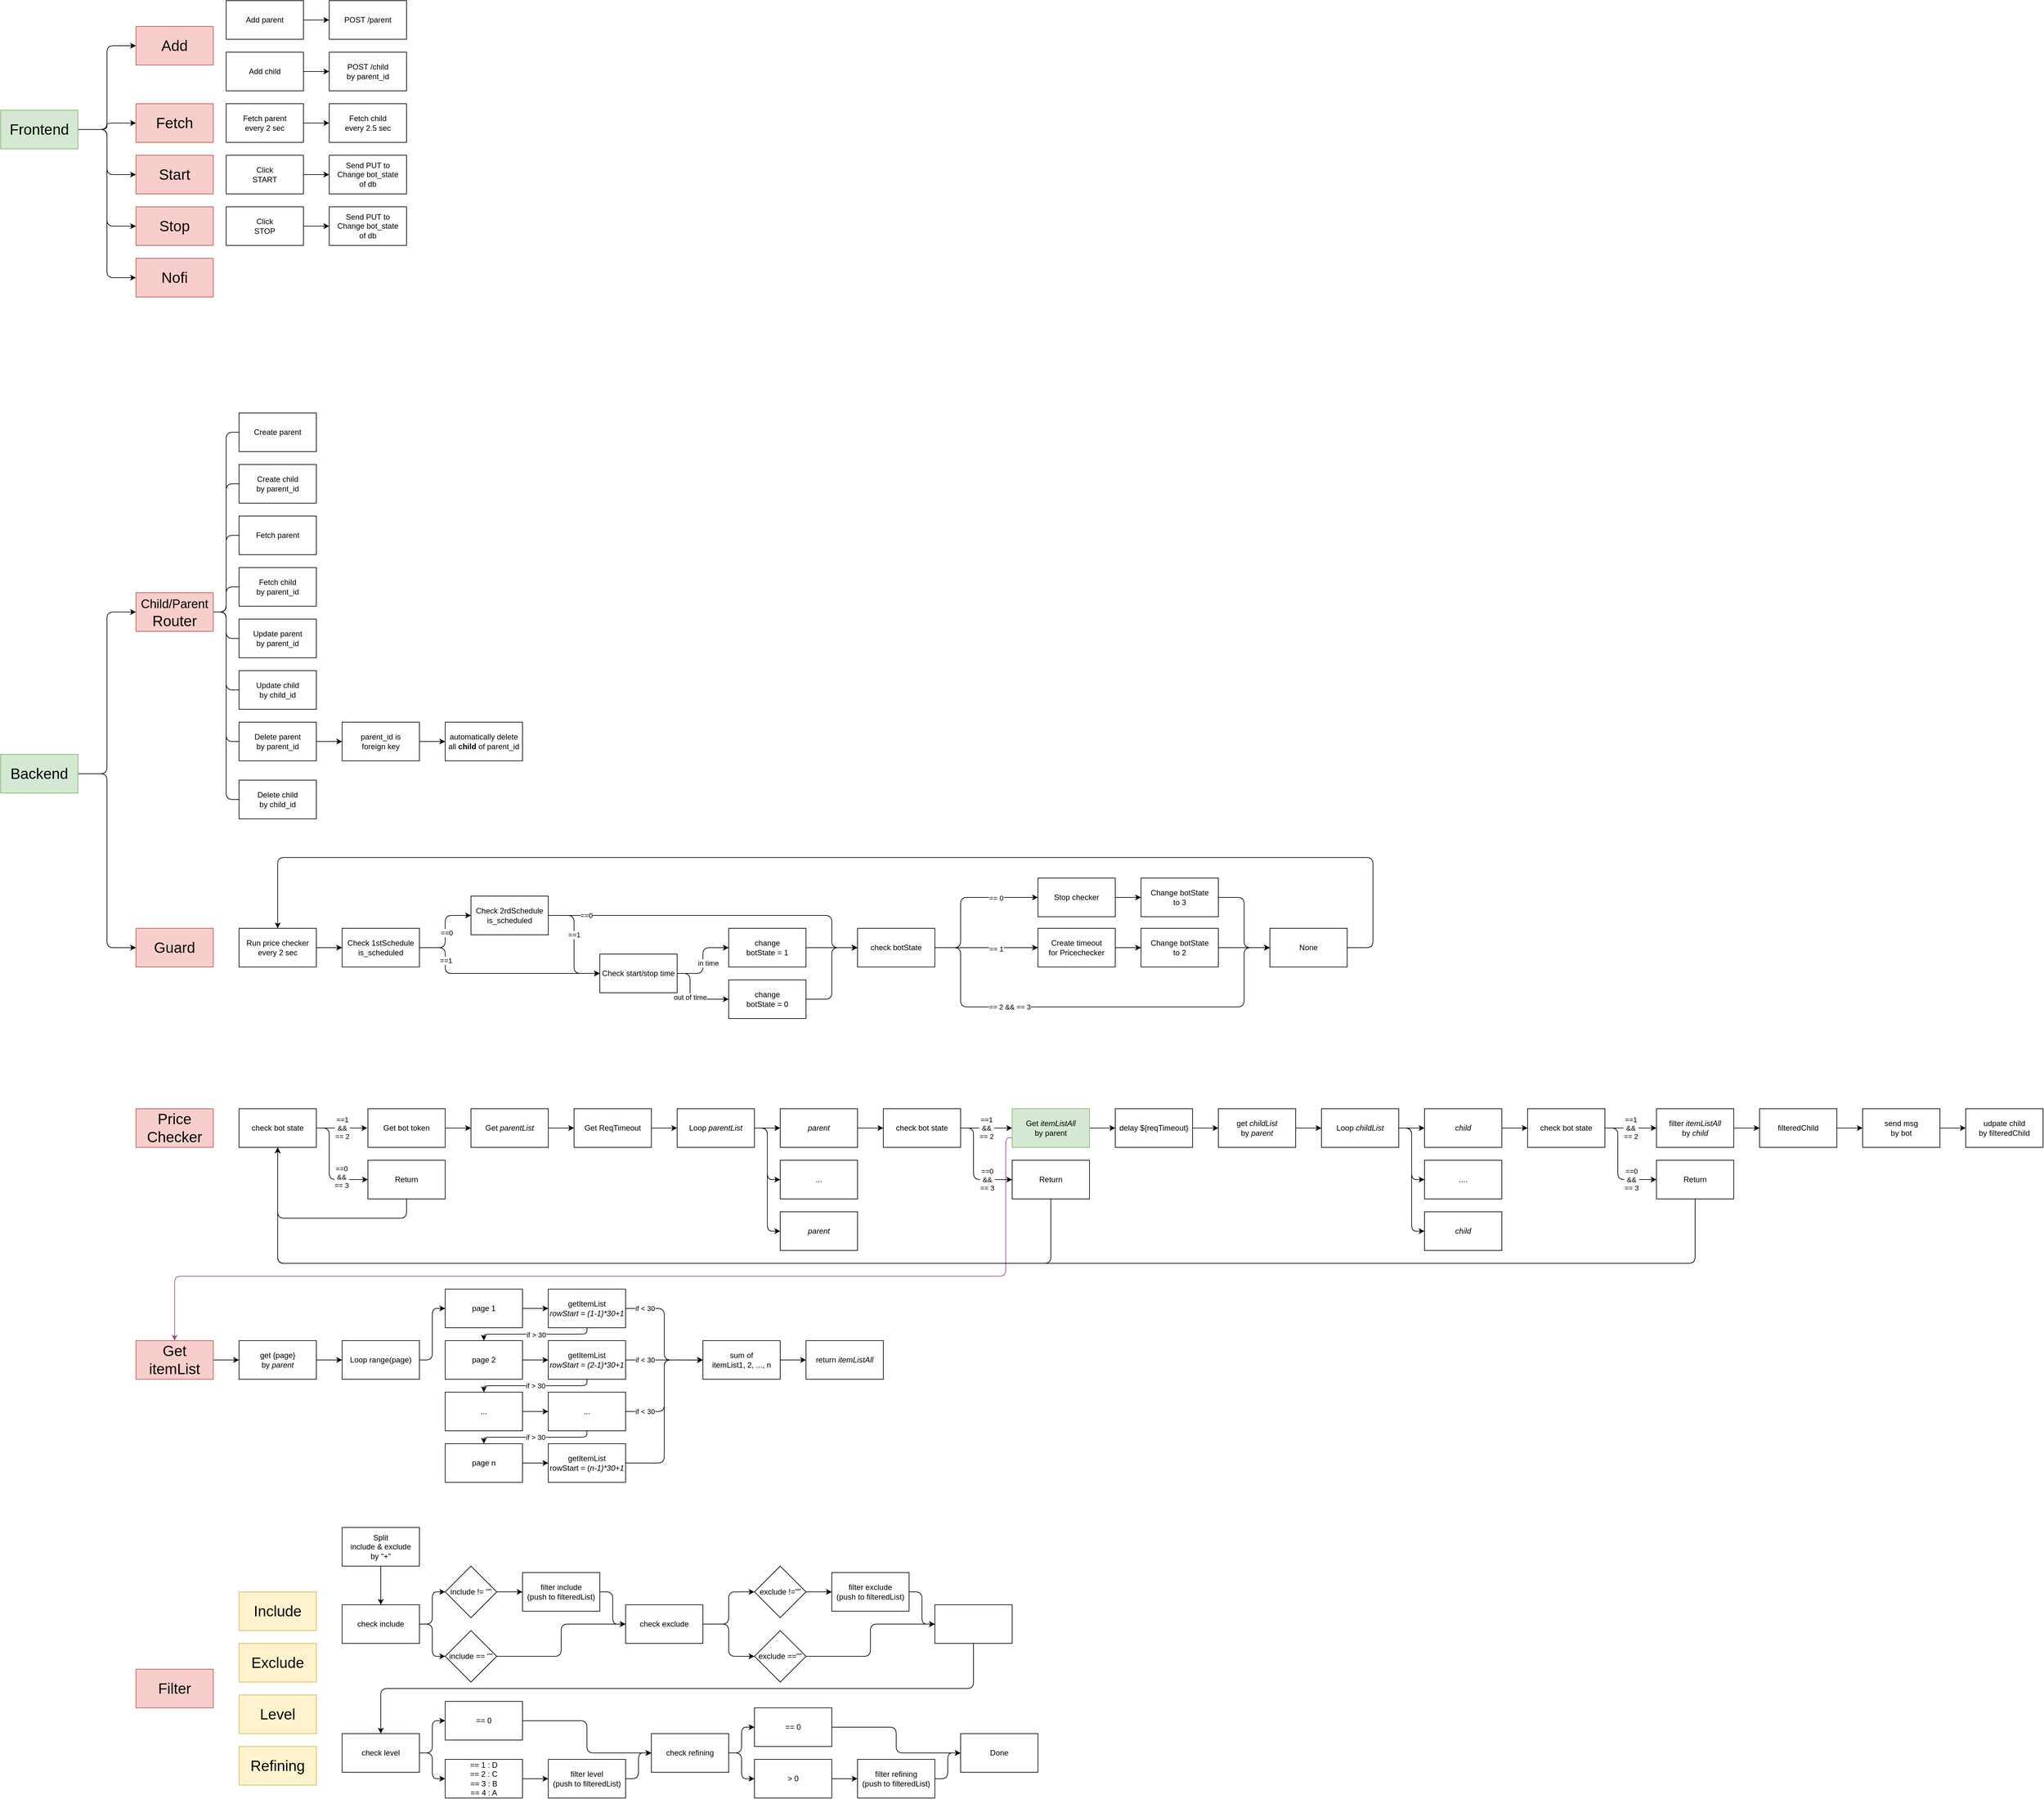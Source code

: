 <mxfile>
    <diagram id="gCZHwYNPTszSSE4XXJvn" name="Page-1">
        <mxGraphModel dx="1798" dy="648" grid="1" gridSize="10" guides="1" tooltips="1" connect="1" arrows="1" fold="1" page="1" pageScale="1" pageWidth="827" pageHeight="1169" math="0" shadow="0">
            <root>
                <mxCell id="0"/>
                <mxCell id="1" parent="0"/>
                <mxCell id="136" value="" style="edgeStyle=none;html=1;" parent="1" source="2" target="135" edge="1">
                    <mxGeometry relative="1" as="geometry"/>
                </mxCell>
                <mxCell id="2" value="Add child" style="rounded=0;whiteSpace=wrap;html=1;" parent="1" vertex="1">
                    <mxGeometry x="60" y="330" width="120" height="60" as="geometry"/>
                </mxCell>
                <mxCell id="11" value="Add" style="text;html=1;strokeColor=#b85450;fillColor=#f8cecc;align=center;verticalAlign=middle;whiteSpace=wrap;rounded=0;fontSize=23;" parent="1" vertex="1">
                    <mxGeometry x="-80" y="290" width="120" height="60" as="geometry"/>
                </mxCell>
                <mxCell id="23" value="Fetch" style="text;html=1;strokeColor=#b85450;fillColor=#f8cecc;align=center;verticalAlign=middle;whiteSpace=wrap;rounded=0;fontSize=23;" parent="1" vertex="1">
                    <mxGeometry x="-80" y="410" width="120" height="60" as="geometry"/>
                </mxCell>
                <mxCell id="26" style="edgeStyle=none;html=1;entryX=0;entryY=0.5;entryDx=0;entryDy=0;fontSize=12;" parent="1" source="24" target="25" edge="1">
                    <mxGeometry relative="1" as="geometry"/>
                </mxCell>
                <mxCell id="24" value="Click &lt;br&gt;START" style="rounded=0;whiteSpace=wrap;html=1;fontSize=12;" parent="1" vertex="1">
                    <mxGeometry x="60" y="490" width="120" height="60" as="geometry"/>
                </mxCell>
                <mxCell id="25" value="Send PUT to&lt;br style=&quot;border-color: var(--border-color);&quot;&gt;Change bot_state&lt;br&gt;of db" style="rounded=0;whiteSpace=wrap;html=1;fontSize=12;" parent="1" vertex="1">
                    <mxGeometry x="220" y="490" width="120" height="60" as="geometry"/>
                </mxCell>
                <mxCell id="46" value="" style="edgeStyle=orthogonalEdgeStyle;rounded=0;html=1;fontSize=12;" parent="1" source="32" target="45" edge="1">
                    <mxGeometry relative="1" as="geometry"/>
                </mxCell>
                <mxCell id="32" value="Click&lt;br&gt;STOP" style="rounded=0;whiteSpace=wrap;html=1;fontSize=12;" parent="1" vertex="1">
                    <mxGeometry x="60" y="570" width="120" height="60" as="geometry"/>
                </mxCell>
                <mxCell id="130" value="" style="edgeStyle=none;html=1;" parent="1" source="34" target="128" edge="1">
                    <mxGeometry relative="1" as="geometry"/>
                </mxCell>
                <mxCell id="34" value="Fetch parent&lt;br&gt;every 2 sec" style="rounded=0;whiteSpace=wrap;html=1;fontSize=12;" parent="1" vertex="1">
                    <mxGeometry x="60" y="410" width="120" height="60" as="geometry"/>
                </mxCell>
                <mxCell id="44" value="Start" style="text;html=1;strokeColor=#b85450;fillColor=#f8cecc;align=center;verticalAlign=middle;whiteSpace=wrap;rounded=0;fontSize=23;" parent="1" vertex="1">
                    <mxGeometry x="-80" y="490" width="120" height="60" as="geometry"/>
                </mxCell>
                <mxCell id="45" value="Send PUT to&lt;br&gt;Change bot_state&lt;br&gt;of db" style="rounded=0;whiteSpace=wrap;html=1;fontSize=12;" parent="1" vertex="1">
                    <mxGeometry x="220" y="570" width="120" height="60" as="geometry"/>
                </mxCell>
                <mxCell id="51" value="Stop" style="text;html=1;strokeColor=#b85450;fillColor=#f8cecc;align=center;verticalAlign=middle;whiteSpace=wrap;rounded=0;fontSize=23;" parent="1" vertex="1">
                    <mxGeometry x="-80" y="570" width="120" height="60" as="geometry"/>
                </mxCell>
                <mxCell id="75" style="edgeStyle=orthogonalEdgeStyle;html=1;exitX=1;exitY=0.5;exitDx=0;exitDy=0;entryX=0;entryY=0.5;entryDx=0;entryDy=0;endArrow=none;endFill=0;" parent="1" source="59" target="73" edge="1">
                    <mxGeometry relative="1" as="geometry"/>
                </mxCell>
                <mxCell id="76" style="edgeStyle=orthogonalEdgeStyle;html=1;exitX=1;exitY=0.5;exitDx=0;exitDy=0;entryX=0;entryY=0.5;entryDx=0;entryDy=0;endArrow=none;endFill=0;" parent="1" source="59" target="74" edge="1">
                    <mxGeometry relative="1" as="geometry"/>
                </mxCell>
                <mxCell id="80" style="edgeStyle=orthogonalEdgeStyle;html=1;exitX=1;exitY=0.5;exitDx=0;exitDy=0;entryX=0;entryY=0.5;entryDx=0;entryDy=0;endArrow=none;endFill=0;" parent="1" source="59" target="77" edge="1">
                    <mxGeometry relative="1" as="geometry"/>
                </mxCell>
                <mxCell id="81" style="edgeStyle=orthogonalEdgeStyle;html=1;exitX=1;exitY=0.5;exitDx=0;exitDy=0;entryX=0;entryY=0.5;entryDx=0;entryDy=0;endArrow=none;endFill=0;" parent="1" source="59" target="78" edge="1">
                    <mxGeometry relative="1" as="geometry"/>
                </mxCell>
                <mxCell id="148" style="edgeStyle=orthogonalEdgeStyle;html=1;exitX=1;exitY=0.5;exitDx=0;exitDy=0;entryX=0;entryY=0.5;entryDx=0;entryDy=0;endArrow=none;endFill=0;" parent="1" source="59" target="147" edge="1">
                    <mxGeometry relative="1" as="geometry"/>
                </mxCell>
                <mxCell id="150" style="edgeStyle=orthogonalEdgeStyle;html=1;exitX=1;exitY=0.5;exitDx=0;exitDy=0;entryX=0;entryY=0.5;entryDx=0;entryDy=0;endArrow=none;endFill=0;" parent="1" source="59" target="149" edge="1">
                    <mxGeometry relative="1" as="geometry"/>
                </mxCell>
                <mxCell id="153" style="edgeStyle=orthogonalEdgeStyle;html=1;exitX=1;exitY=0.5;exitDx=0;exitDy=0;entryX=0;entryY=0.5;entryDx=0;entryDy=0;endArrow=none;endFill=0;" parent="1" source="59" target="152" edge="1">
                    <mxGeometry relative="1" as="geometry"/>
                </mxCell>
                <mxCell id="154" style="edgeStyle=orthogonalEdgeStyle;html=1;exitX=1;exitY=0.5;exitDx=0;exitDy=0;entryX=0;entryY=0.5;entryDx=0;entryDy=0;endArrow=none;endFill=0;" parent="1" source="59" target="151" edge="1">
                    <mxGeometry relative="1" as="geometry"/>
                </mxCell>
                <mxCell id="59" value="&lt;font style=&quot;font-size: 19px;&quot;&gt;Child/Parent&lt;br&gt;&lt;/font&gt;Router" style="text;html=1;strokeColor=#b85450;fillColor=#f8cecc;align=center;verticalAlign=middle;whiteSpace=wrap;rounded=0;fontSize=23;" parent="1" vertex="1">
                    <mxGeometry x="-80" y="1169" width="120" height="60" as="geometry"/>
                </mxCell>
                <mxCell id="73" value="Update parent&lt;br&gt;by parent_id" style="rounded=0;whiteSpace=wrap;html=1;fontSize=12;" parent="1" vertex="1">
                    <mxGeometry x="80" y="1210" width="120" height="60" as="geometry"/>
                </mxCell>
                <mxCell id="74" value="Update child&lt;br&gt;by child_id" style="rounded=0;whiteSpace=wrap;html=1;fontSize=12;" parent="1" vertex="1">
                    <mxGeometry x="80" y="1290" width="120" height="60" as="geometry"/>
                </mxCell>
                <mxCell id="88" value="" style="edgeStyle=orthogonalEdgeStyle;html=1;endArrow=classic;endFill=1;" parent="1" source="77" target="87" edge="1">
                    <mxGeometry relative="1" as="geometry"/>
                </mxCell>
                <mxCell id="77" value="Delete parent&lt;br&gt;by parent_id" style="rounded=0;whiteSpace=wrap;html=1;fontSize=12;" parent="1" vertex="1">
                    <mxGeometry x="80" y="1370" width="120" height="60" as="geometry"/>
                </mxCell>
                <mxCell id="78" value="Delete child&lt;br&gt;by child_id" style="rounded=0;whiteSpace=wrap;html=1;fontSize=12;" parent="1" vertex="1">
                    <mxGeometry x="80" y="1460" width="120" height="60" as="geometry"/>
                </mxCell>
                <mxCell id="102" style="edgeStyle=orthogonalEdgeStyle;html=1;exitX=1;exitY=0.5;exitDx=0;exitDy=0;entryX=0;entryY=0.5;entryDx=0;entryDy=0;" parent="1" source="87" target="101" edge="1">
                    <mxGeometry relative="1" as="geometry"/>
                </mxCell>
                <mxCell id="87" value="parent_id is &lt;br&gt;foreign key" style="rounded=0;whiteSpace=wrap;html=1;fontSize=12;" parent="1" vertex="1">
                    <mxGeometry x="240" y="1370" width="120" height="60" as="geometry"/>
                </mxCell>
                <mxCell id="101" value="automatically delete&lt;br&gt;all &lt;b&gt;child &lt;/b&gt;of parent_id" style="rounded=0;whiteSpace=wrap;html=1;fontSize=12;" parent="1" vertex="1">
                    <mxGeometry x="400" y="1370" width="120" height="60" as="geometry"/>
                </mxCell>
                <mxCell id="103" value="Guard" style="text;html=1;strokeColor=#b85450;fillColor=#f8cecc;align=center;verticalAlign=middle;whiteSpace=wrap;rounded=0;fontSize=23;" parent="1" vertex="1">
                    <mxGeometry x="-80" y="1690" width="120" height="60" as="geometry"/>
                </mxCell>
                <mxCell id="108" style="edgeStyle=orthogonalEdgeStyle;html=1;exitX=1;exitY=0.5;exitDx=0;exitDy=0;entryX=0;entryY=0.5;entryDx=0;entryDy=0;" parent="1" source="104" target="105" edge="1">
                    <mxGeometry relative="1" as="geometry">
                        <Array as="points">
                            <mxPoint x="1200" y="1720"/>
                            <mxPoint x="1200" y="1642"/>
                        </Array>
                    </mxGeometry>
                </mxCell>
                <mxCell id="112" value="== 0" style="edgeLabel;html=1;align=center;verticalAlign=middle;resizable=0;points=[];" parent="108" vertex="1" connectable="0">
                    <mxGeometry x="0.45" y="-1" relative="1" as="geometry">
                        <mxPoint as="offset"/>
                    </mxGeometry>
                </mxCell>
                <mxCell id="110" style="edgeStyle=orthogonalEdgeStyle;html=1;entryX=0;entryY=0.5;entryDx=0;entryDy=0;exitX=1;exitY=0.5;exitDx=0;exitDy=0;" parent="1" source="104" target="107" edge="1">
                    <mxGeometry relative="1" as="geometry">
                        <Array as="points">
                            <mxPoint x="1200" y="1720"/>
                            <mxPoint x="1200" y="1812"/>
                            <mxPoint x="1640" y="1812"/>
                            <mxPoint x="1640" y="1720"/>
                        </Array>
                        <mxPoint x="1200" y="1730" as="sourcePoint"/>
                        <mxPoint x="1600" y="1790" as="targetPoint"/>
                    </mxGeometry>
                </mxCell>
                <mxCell id="114" value="== 2 &amp;amp;&amp;amp; == 3" style="edgeLabel;html=1;align=center;verticalAlign=middle;resizable=0;points=[];" parent="110" vertex="1" connectable="0">
                    <mxGeometry x="0.439" relative="1" as="geometry">
                        <mxPoint x="-299" as="offset"/>
                    </mxGeometry>
                </mxCell>
                <mxCell id="260" style="edgeStyle=orthogonalEdgeStyle;html=1;exitX=1;exitY=0.5;exitDx=0;exitDy=0;entryX=0;entryY=0.5;entryDx=0;entryDy=0;" parent="1" source="104" target="106" edge="1">
                    <mxGeometry relative="1" as="geometry"/>
                </mxCell>
                <mxCell id="104" value="check botState" style="rounded=0;whiteSpace=wrap;html=1;fontSize=12;" parent="1" vertex="1">
                    <mxGeometry x="1040" y="1690" width="120" height="60" as="geometry"/>
                </mxCell>
                <mxCell id="228" style="edgeStyle=none;html=1;exitX=1;exitY=0.5;exitDx=0;exitDy=0;entryX=0;entryY=0.5;entryDx=0;entryDy=0;" parent="1" source="105" target="227" edge="1">
                    <mxGeometry relative="1" as="geometry"/>
                </mxCell>
                <mxCell id="105" value="Stop checker" style="rounded=0;whiteSpace=wrap;html=1;fontSize=12;" parent="1" vertex="1">
                    <mxGeometry x="1320" y="1612" width="120" height="60" as="geometry"/>
                </mxCell>
                <mxCell id="117" style="edgeStyle=orthogonalEdgeStyle;html=1;exitX=1;exitY=0.5;exitDx=0;exitDy=0;entryX=0;entryY=0.5;entryDx=0;entryDy=0;" parent="1" source="106" target="116" edge="1">
                    <mxGeometry relative="1" as="geometry"/>
                </mxCell>
                <mxCell id="106" value="Create timeout&lt;br&gt;for Pricechecker" style="rounded=0;whiteSpace=wrap;html=1;fontSize=12;" parent="1" vertex="1">
                    <mxGeometry x="1320" y="1690" width="120" height="60" as="geometry"/>
                </mxCell>
                <mxCell id="258" style="edgeStyle=orthogonalEdgeStyle;html=1;exitX=1;exitY=0.5;exitDx=0;exitDy=0;entryX=0.5;entryY=0;entryDx=0;entryDy=0;" parent="1" source="107" target="239" edge="1">
                    <mxGeometry relative="1" as="geometry">
                        <Array as="points">
                            <mxPoint x="1840" y="1720"/>
                            <mxPoint x="1840" y="1580"/>
                            <mxPoint x="140" y="1580"/>
                        </Array>
                    </mxGeometry>
                </mxCell>
                <mxCell id="107" value="None" style="rounded=0;whiteSpace=wrap;html=1;fontSize=12;" parent="1" vertex="1">
                    <mxGeometry x="1680" y="1690" width="120" height="60" as="geometry"/>
                </mxCell>
                <mxCell id="259" style="edgeStyle=orthogonalEdgeStyle;html=1;exitX=1;exitY=0.5;exitDx=0;exitDy=0;entryX=0;entryY=0.5;entryDx=0;entryDy=0;" parent="1" source="116" target="107" edge="1">
                    <mxGeometry relative="1" as="geometry"/>
                </mxCell>
                <mxCell id="116" value="Change botState&lt;br&gt;to 2" style="rounded=0;whiteSpace=wrap;html=1;fontSize=12;" parent="1" vertex="1">
                    <mxGeometry x="1480" y="1690" width="120" height="60" as="geometry"/>
                </mxCell>
                <mxCell id="128" value="Fetch child&lt;br&gt;every 2.5 sec" style="rounded=0;whiteSpace=wrap;html=1;fontSize=12;" parent="1" vertex="1">
                    <mxGeometry x="220" y="410" width="120" height="60" as="geometry"/>
                </mxCell>
                <mxCell id="133" value="" style="edgeStyle=none;html=1;" parent="1" source="131" target="132" edge="1">
                    <mxGeometry relative="1" as="geometry"/>
                </mxCell>
                <mxCell id="131" value="Add parent" style="rounded=0;whiteSpace=wrap;html=1;" parent="1" vertex="1">
                    <mxGeometry x="60" y="250" width="120" height="60" as="geometry"/>
                </mxCell>
                <mxCell id="132" value="POST /parent" style="rounded=0;whiteSpace=wrap;html=1;" parent="1" vertex="1">
                    <mxGeometry x="220" y="250" width="120" height="60" as="geometry"/>
                </mxCell>
                <mxCell id="135" value="POST /child&lt;br&gt;by parent_id" style="rounded=0;whiteSpace=wrap;html=1;" parent="1" vertex="1">
                    <mxGeometry x="220" y="330" width="120" height="60" as="geometry"/>
                </mxCell>
                <mxCell id="138" style="edgeStyle=orthogonalEdgeStyle;html=1;entryX=0;entryY=0.5;entryDx=0;entryDy=0;" parent="1" source="137" target="11" edge="1">
                    <mxGeometry relative="1" as="geometry"/>
                </mxCell>
                <mxCell id="139" style="edgeStyle=orthogonalEdgeStyle;html=1;exitX=1;exitY=0.5;exitDx=0;exitDy=0;entryX=0;entryY=0.5;entryDx=0;entryDy=0;" parent="1" source="137" target="23" edge="1">
                    <mxGeometry relative="1" as="geometry"/>
                </mxCell>
                <mxCell id="140" style="edgeStyle=orthogonalEdgeStyle;html=1;exitX=1;exitY=0.5;exitDx=0;exitDy=0;entryX=0;entryY=0.5;entryDx=0;entryDy=0;" parent="1" source="137" target="44" edge="1">
                    <mxGeometry relative="1" as="geometry"/>
                </mxCell>
                <mxCell id="141" style="edgeStyle=orthogonalEdgeStyle;html=1;exitX=1;exitY=0.5;exitDx=0;exitDy=0;entryX=0;entryY=0.5;entryDx=0;entryDy=0;" parent="1" source="137" target="51" edge="1">
                    <mxGeometry relative="1" as="geometry"/>
                </mxCell>
                <mxCell id="143" style="edgeStyle=orthogonalEdgeStyle;html=1;exitX=1;exitY=0.5;exitDx=0;exitDy=0;entryX=0;entryY=0.5;entryDx=0;entryDy=0;" parent="1" source="137" target="142" edge="1">
                    <mxGeometry relative="1" as="geometry"/>
                </mxCell>
                <mxCell id="137" value="Frontend" style="text;html=1;strokeColor=#82b366;fillColor=#d5e8d4;align=center;verticalAlign=middle;whiteSpace=wrap;rounded=0;fontSize=23;" parent="1" vertex="1">
                    <mxGeometry x="-290" y="420" width="120" height="60" as="geometry"/>
                </mxCell>
                <mxCell id="142" value="Nofi" style="text;html=1;strokeColor=#b85450;fillColor=#f8cecc;align=center;verticalAlign=middle;whiteSpace=wrap;rounded=0;fontSize=23;" parent="1" vertex="1">
                    <mxGeometry x="-80" y="650" width="120" height="60" as="geometry"/>
                </mxCell>
                <mxCell id="145" style="edgeStyle=orthogonalEdgeStyle;html=1;exitX=1;exitY=0.5;exitDx=0;exitDy=0;entryX=0;entryY=0.5;entryDx=0;entryDy=0;" parent="1" source="144" target="59" edge="1">
                    <mxGeometry relative="1" as="geometry"/>
                </mxCell>
                <mxCell id="146" style="edgeStyle=orthogonalEdgeStyle;html=1;exitX=1;exitY=0.5;exitDx=0;exitDy=0;entryX=0;entryY=0.5;entryDx=0;entryDy=0;" parent="1" source="144" target="103" edge="1">
                    <mxGeometry relative="1" as="geometry"/>
                </mxCell>
                <mxCell id="144" value="Backend" style="text;html=1;strokeColor=#82b366;fillColor=#d5e8d4;align=center;verticalAlign=middle;whiteSpace=wrap;rounded=0;fontSize=23;" parent="1" vertex="1">
                    <mxGeometry x="-290" y="1420" width="120" height="60" as="geometry"/>
                </mxCell>
                <mxCell id="147" value="Create child&lt;br&gt;by parent_id" style="rounded=0;whiteSpace=wrap;html=1;fontSize=12;" parent="1" vertex="1">
                    <mxGeometry x="80" y="970" width="120" height="60" as="geometry"/>
                </mxCell>
                <mxCell id="149" value="Create parent" style="rounded=0;whiteSpace=wrap;html=1;fontSize=12;" parent="1" vertex="1">
                    <mxGeometry x="80" y="890" width="120" height="60" as="geometry"/>
                </mxCell>
                <mxCell id="151" value="Fetch child&lt;br&gt;by parent_id" style="rounded=0;whiteSpace=wrap;html=1;fontSize=12;" parent="1" vertex="1">
                    <mxGeometry x="80" y="1130" width="120" height="60" as="geometry"/>
                </mxCell>
                <mxCell id="152" value="Fetch parent" style="rounded=0;whiteSpace=wrap;html=1;fontSize=12;" parent="1" vertex="1">
                    <mxGeometry x="80" y="1050" width="120" height="60" as="geometry"/>
                </mxCell>
                <mxCell id="156" value="Exclude" style="text;html=1;strokeColor=#d6b656;fillColor=#fff2cc;align=center;verticalAlign=middle;whiteSpace=wrap;rounded=0;fontSize=23;" parent="1" vertex="1">
                    <mxGeometry x="80" y="2800" width="120" height="60" as="geometry"/>
                </mxCell>
                <mxCell id="185" style="edgeStyle=orthogonalEdgeStyle;html=1;exitX=1;exitY=0.5;exitDx=0;exitDy=0;entryX=0;entryY=0.5;entryDx=0;entryDy=0;endArrow=classic;endFill=1;" parent="1" source="164" target="184" edge="1">
                    <mxGeometry relative="1" as="geometry"/>
                </mxCell>
                <mxCell id="164" value="include != &quot;&quot;" style="rhombus;whiteSpace=wrap;html=1;" parent="1" vertex="1">
                    <mxGeometry x="400" y="2680" width="80" height="80" as="geometry"/>
                </mxCell>
                <mxCell id="193" style="edgeStyle=orthogonalEdgeStyle;html=1;exitX=1;exitY=0.5;exitDx=0;exitDy=0;entryX=0;entryY=0.5;entryDx=0;entryDy=0;endArrow=classic;endFill=1;" parent="1" source="176" target="192" edge="1">
                    <mxGeometry relative="1" as="geometry"/>
                </mxCell>
                <mxCell id="176" value="exclude !=&quot;&quot;" style="rhombus;whiteSpace=wrap;html=1;" parent="1" vertex="1">
                    <mxGeometry x="880" y="2680" width="80" height="80" as="geometry"/>
                </mxCell>
                <mxCell id="187" style="edgeStyle=orthogonalEdgeStyle;html=1;exitX=1;exitY=0.5;exitDx=0;exitDy=0;entryX=0;entryY=0.5;entryDx=0;entryDy=0;endArrow=classic;endFill=1;" parent="1" source="179" target="186" edge="1">
                    <mxGeometry relative="1" as="geometry"/>
                </mxCell>
                <mxCell id="179" value="include == &quot;&quot;" style="rhombus;whiteSpace=wrap;html=1;" parent="1" vertex="1">
                    <mxGeometry x="400" y="2780" width="80" height="80" as="geometry"/>
                </mxCell>
                <mxCell id="182" style="edgeStyle=orthogonalEdgeStyle;html=1;exitX=1;exitY=0.5;exitDx=0;exitDy=0;entryX=0;entryY=0.5;entryDx=0;entryDy=0;endArrow=classic;endFill=1;" parent="1" source="181" target="164" edge="1">
                    <mxGeometry relative="1" as="geometry"/>
                </mxCell>
                <mxCell id="183" style="edgeStyle=orthogonalEdgeStyle;html=1;exitX=1;exitY=0.5;exitDx=0;exitDy=0;entryX=0;entryY=0.5;entryDx=0;entryDy=0;endArrow=classic;endFill=1;" parent="1" source="181" target="179" edge="1">
                    <mxGeometry relative="1" as="geometry"/>
                </mxCell>
                <mxCell id="181" value="check include" style="rounded=0;whiteSpace=wrap;html=1;fontSize=12;" parent="1" vertex="1">
                    <mxGeometry x="240" y="2740" width="120" height="60" as="geometry"/>
                </mxCell>
                <mxCell id="188" style="edgeStyle=orthogonalEdgeStyle;html=1;exitX=1;exitY=0.5;exitDx=0;exitDy=0;entryX=0;entryY=0.5;entryDx=0;entryDy=0;endArrow=classic;endFill=1;" parent="1" source="184" target="186" edge="1">
                    <mxGeometry relative="1" as="geometry"/>
                </mxCell>
                <mxCell id="184" value="filter include&lt;br&gt;(push to filteredList)" style="rounded=0;whiteSpace=wrap;html=1;fontSize=12;" parent="1" vertex="1">
                    <mxGeometry x="520" y="2690" width="120" height="60" as="geometry"/>
                </mxCell>
                <mxCell id="190" style="edgeStyle=orthogonalEdgeStyle;html=1;exitX=1;exitY=0.5;exitDx=0;exitDy=0;entryX=0;entryY=0.5;entryDx=0;entryDy=0;endArrow=classic;endFill=1;" parent="1" source="186" target="176" edge="1">
                    <mxGeometry relative="1" as="geometry"/>
                </mxCell>
                <mxCell id="191" style="edgeStyle=orthogonalEdgeStyle;html=1;exitX=1;exitY=0.5;exitDx=0;exitDy=0;entryX=0;entryY=0.5;entryDx=0;entryDy=0;endArrow=classic;endFill=1;" parent="1" source="186" target="189" edge="1">
                    <mxGeometry relative="1" as="geometry"/>
                </mxCell>
                <mxCell id="186" value="check exclude" style="rounded=0;whiteSpace=wrap;html=1;fontSize=12;" parent="1" vertex="1">
                    <mxGeometry x="680" y="2740" width="120" height="60" as="geometry"/>
                </mxCell>
                <mxCell id="196" style="edgeStyle=orthogonalEdgeStyle;html=1;exitX=1;exitY=0.5;exitDx=0;exitDy=0;entryX=0;entryY=0.5;entryDx=0;entryDy=0;endArrow=classic;endFill=1;" parent="1" source="189" target="194" edge="1">
                    <mxGeometry relative="1" as="geometry"/>
                </mxCell>
                <mxCell id="189" value="exclude ==&quot;&quot;" style="rhombus;whiteSpace=wrap;html=1;" parent="1" vertex="1">
                    <mxGeometry x="880" y="2780" width="80" height="80" as="geometry"/>
                </mxCell>
                <mxCell id="195" style="edgeStyle=orthogonalEdgeStyle;html=1;exitX=1;exitY=0.5;exitDx=0;exitDy=0;entryX=0;entryY=0.5;entryDx=0;entryDy=0;endArrow=classic;endFill=1;" parent="1" source="192" target="194" edge="1">
                    <mxGeometry relative="1" as="geometry"/>
                </mxCell>
                <mxCell id="192" value="filter exclude&lt;br&gt;(push to filteredList)" style="rounded=0;whiteSpace=wrap;html=1;fontSize=12;" parent="1" vertex="1">
                    <mxGeometry x="1000" y="2690" width="120" height="60" as="geometry"/>
                </mxCell>
                <mxCell id="220" style="edgeStyle=orthogonalEdgeStyle;html=1;exitX=0.5;exitY=1;exitDx=0;exitDy=0;entryX=0.5;entryY=0;entryDx=0;entryDy=0;fontSize=18;" parent="1" source="194" target="210" edge="1">
                    <mxGeometry relative="1" as="geometry"/>
                </mxCell>
                <mxCell id="194" value="" style="rounded=0;whiteSpace=wrap;html=1;fontSize=12;" parent="1" vertex="1">
                    <mxGeometry x="1160" y="2740" width="120" height="60" as="geometry"/>
                </mxCell>
                <mxCell id="199" style="edgeStyle=orthogonalEdgeStyle;html=1;exitX=0.5;exitY=1;exitDx=0;exitDy=0;entryX=0.5;entryY=0;entryDx=0;entryDy=0;endArrow=classic;endFill=1;" parent="1" source="198" target="181" edge="1">
                    <mxGeometry relative="1" as="geometry"/>
                </mxCell>
                <mxCell id="198" value="Split&lt;br&gt;include &amp;amp; exclude&lt;br&gt;by &quot;+&quot;" style="rounded=0;whiteSpace=wrap;html=1;fontSize=12;" parent="1" vertex="1">
                    <mxGeometry x="240" y="2620" width="120" height="60" as="geometry"/>
                </mxCell>
                <mxCell id="200" value="Level" style="text;html=1;strokeColor=#d6b656;fillColor=#fff2cc;align=center;verticalAlign=middle;whiteSpace=wrap;rounded=0;fontSize=23;" parent="1" vertex="1">
                    <mxGeometry x="80" y="2880" width="120" height="60" as="geometry"/>
                </mxCell>
                <mxCell id="203" value="Refining" style="text;html=1;strokeColor=#d6b656;fillColor=#fff2cc;align=center;verticalAlign=middle;whiteSpace=wrap;rounded=0;fontSize=23;" parent="1" vertex="1">
                    <mxGeometry x="80" y="2960" width="120" height="60" as="geometry"/>
                </mxCell>
                <mxCell id="208" style="edgeStyle=orthogonalEdgeStyle;html=1;exitX=1;exitY=0.5;exitDx=0;exitDy=0;entryX=0;entryY=0.5;entryDx=0;entryDy=0;fontSize=18;" parent="1" source="205" target="206" edge="1">
                    <mxGeometry relative="1" as="geometry"/>
                </mxCell>
                <mxCell id="209" style="edgeStyle=orthogonalEdgeStyle;html=1;exitX=1;exitY=0.5;exitDx=0;exitDy=0;entryX=0;entryY=0.5;entryDx=0;entryDy=0;fontSize=18;" parent="1" source="205" target="207" edge="1">
                    <mxGeometry relative="1" as="geometry"/>
                </mxCell>
                <mxCell id="205" value="check refining" style="rounded=0;whiteSpace=wrap;html=1;fontSize=12;" parent="1" vertex="1">
                    <mxGeometry x="720" y="2940" width="120" height="60" as="geometry"/>
                </mxCell>
                <mxCell id="224" style="edgeStyle=orthogonalEdgeStyle;html=1;exitX=1;exitY=0.5;exitDx=0;exitDy=0;entryX=0;entryY=0.5;entryDx=0;entryDy=0;fontSize=18;" parent="1" source="206" target="223" edge="1">
                    <mxGeometry relative="1" as="geometry"/>
                </mxCell>
                <mxCell id="206" value="== 0" style="rounded=0;whiteSpace=wrap;html=1;fontSize=12;" parent="1" vertex="1">
                    <mxGeometry x="880" y="2900" width="120" height="60" as="geometry"/>
                </mxCell>
                <mxCell id="222" style="edgeStyle=orthogonalEdgeStyle;html=1;exitX=1;exitY=0.5;exitDx=0;exitDy=0;entryX=0;entryY=0.5;entryDx=0;entryDy=0;fontSize=18;" parent="1" source="207" target="221" edge="1">
                    <mxGeometry relative="1" as="geometry"/>
                </mxCell>
                <mxCell id="207" value="&amp;gt; 0" style="rounded=0;whiteSpace=wrap;html=1;fontSize=12;" parent="1" vertex="1">
                    <mxGeometry x="880" y="2980" width="120" height="60" as="geometry"/>
                </mxCell>
                <mxCell id="213" style="edgeStyle=orthogonalEdgeStyle;html=1;exitX=1;exitY=0.5;exitDx=0;exitDy=0;entryX=0;entryY=0.5;entryDx=0;entryDy=0;fontSize=18;" parent="1" source="210" target="212" edge="1">
                    <mxGeometry relative="1" as="geometry"/>
                </mxCell>
                <mxCell id="215" style="edgeStyle=orthogonalEdgeStyle;html=1;exitX=1;exitY=0.5;exitDx=0;exitDy=0;entryX=0;entryY=0.5;entryDx=0;entryDy=0;fontSize=18;" parent="1" source="210" target="214" edge="1">
                    <mxGeometry relative="1" as="geometry"/>
                </mxCell>
                <mxCell id="210" value="check level" style="rounded=0;whiteSpace=wrap;html=1;fontSize=12;" parent="1" vertex="1">
                    <mxGeometry x="240" y="2940" width="120" height="60" as="geometry"/>
                </mxCell>
                <mxCell id="219" style="edgeStyle=orthogonalEdgeStyle;html=1;exitX=1;exitY=0.5;exitDx=0;exitDy=0;entryX=0;entryY=0.5;entryDx=0;entryDy=0;fontSize=18;" parent="1" source="212" target="205" edge="1">
                    <mxGeometry relative="1" as="geometry"/>
                </mxCell>
                <mxCell id="212" value="== 0" style="rounded=0;whiteSpace=wrap;html=1;fontSize=12;" parent="1" vertex="1">
                    <mxGeometry x="400" y="2890" width="120" height="60" as="geometry"/>
                </mxCell>
                <mxCell id="218" style="edgeStyle=orthogonalEdgeStyle;html=1;exitX=1;exitY=0.5;exitDx=0;exitDy=0;entryX=0;entryY=0.5;entryDx=0;entryDy=0;fontSize=18;" parent="1" source="214" target="216" edge="1">
                    <mxGeometry relative="1" as="geometry"/>
                </mxCell>
                <mxCell id="214" value="== 1 : D&lt;br&gt;== 2 : C&lt;br&gt;== 3 : B&lt;br&gt;== 4 : A" style="rounded=0;whiteSpace=wrap;html=1;fontSize=12;" parent="1" vertex="1">
                    <mxGeometry x="400" y="2980" width="120" height="60" as="geometry"/>
                </mxCell>
                <mxCell id="217" style="edgeStyle=orthogonalEdgeStyle;html=1;exitX=1;exitY=0.5;exitDx=0;exitDy=0;entryX=0;entryY=0.5;entryDx=0;entryDy=0;fontSize=18;" parent="1" source="216" target="205" edge="1">
                    <mxGeometry relative="1" as="geometry"/>
                </mxCell>
                <mxCell id="216" value="filter level&lt;br&gt;(push to filteredList)" style="rounded=0;whiteSpace=wrap;html=1;fontSize=12;" parent="1" vertex="1">
                    <mxGeometry x="560" y="2980" width="120" height="60" as="geometry"/>
                </mxCell>
                <mxCell id="225" style="edgeStyle=orthogonalEdgeStyle;html=1;exitX=1;exitY=0.5;exitDx=0;exitDy=0;entryX=0;entryY=0.5;entryDx=0;entryDy=0;fontSize=18;" parent="1" source="221" target="223" edge="1">
                    <mxGeometry relative="1" as="geometry"/>
                </mxCell>
                <mxCell id="221" value="filter refining&lt;br style=&quot;border-color: var(--border-color);&quot;&gt;(push to filteredList)" style="rounded=0;whiteSpace=wrap;html=1;fontSize=12;" parent="1" vertex="1">
                    <mxGeometry x="1040" y="2980" width="120" height="60" as="geometry"/>
                </mxCell>
                <mxCell id="223" value="Done" style="rounded=0;whiteSpace=wrap;html=1;fontSize=12;" parent="1" vertex="1">
                    <mxGeometry x="1200" y="2940" width="120" height="60" as="geometry"/>
                </mxCell>
                <mxCell id="226" value="Include" style="text;html=1;strokeColor=#d6b656;fillColor=#fff2cc;align=center;verticalAlign=middle;whiteSpace=wrap;rounded=0;fontSize=23;" parent="1" vertex="1">
                    <mxGeometry x="80" y="2720" width="120" height="60" as="geometry"/>
                </mxCell>
                <mxCell id="253" style="edgeStyle=orthogonalEdgeStyle;html=1;exitX=1;exitY=0.5;exitDx=0;exitDy=0;entryX=0;entryY=0.5;entryDx=0;entryDy=0;" parent="1" source="227" target="107" edge="1">
                    <mxGeometry relative="1" as="geometry"/>
                </mxCell>
                <mxCell id="227" value="Change botState&lt;br&gt;to 3" style="rounded=0;whiteSpace=wrap;html=1;fontSize=12;" parent="1" vertex="1">
                    <mxGeometry x="1480" y="1612" width="120" height="60" as="geometry"/>
                </mxCell>
                <mxCell id="237" style="edgeStyle=orthogonalEdgeStyle;html=1;exitX=1;exitY=0.5;exitDx=0;exitDy=0;entryX=0;entryY=0.5;entryDx=0;entryDy=0;" parent="1" source="232" target="235" edge="1">
                    <mxGeometry relative="1" as="geometry">
                        <Array as="points">
                            <mxPoint x="400" y="1720"/>
                            <mxPoint x="400" y="1760"/>
                        </Array>
                    </mxGeometry>
                </mxCell>
                <mxCell id="238" value="==1" style="edgeLabel;html=1;align=center;verticalAlign=middle;resizable=0;points=[];" parent="237" vertex="1" connectable="0">
                    <mxGeometry x="-0.139" y="-1" relative="1" as="geometry">
                        <mxPoint x="-57" y="-21" as="offset"/>
                    </mxGeometry>
                </mxCell>
                <mxCell id="377" style="edgeStyle=orthogonalEdgeStyle;html=1;exitX=1;exitY=0.5;exitDx=0;exitDy=0;entryX=0;entryY=0.5;entryDx=0;entryDy=0;" edge="1" parent="1" source="232" target="376">
                    <mxGeometry relative="1" as="geometry"/>
                </mxCell>
                <mxCell id="232" value="Check 1stSchedule&lt;br&gt;is_scheduled" style="rounded=0;whiteSpace=wrap;html=1;fontSize=12;" parent="1" vertex="1">
                    <mxGeometry x="240" y="1690" width="120" height="60" as="geometry"/>
                </mxCell>
                <mxCell id="244" style="edgeStyle=orthogonalEdgeStyle;html=1;exitX=1;exitY=0.5;exitDx=0;exitDy=0;entryX=0;entryY=0.5;entryDx=0;entryDy=0;" parent="1" source="235" target="243" edge="1">
                    <mxGeometry relative="1" as="geometry"/>
                </mxCell>
                <mxCell id="246" value="in time" style="edgeLabel;html=1;align=center;verticalAlign=middle;resizable=0;points=[];" parent="244" vertex="1" connectable="0">
                    <mxGeometry x="-0.066" y="-1" relative="1" as="geometry">
                        <mxPoint x="7" as="offset"/>
                    </mxGeometry>
                </mxCell>
                <mxCell id="245" style="edgeStyle=orthogonalEdgeStyle;html=1;exitX=1;exitY=0.5;exitDx=0;exitDy=0;entryX=0;entryY=0.5;entryDx=0;entryDy=0;" parent="1" source="235" target="242" edge="1">
                    <mxGeometry relative="1" as="geometry">
                        <Array as="points">
                            <mxPoint x="780" y="1760"/>
                            <mxPoint x="780" y="1800"/>
                        </Array>
                    </mxGeometry>
                </mxCell>
                <mxCell id="247" value="out of time" style="edgeLabel;html=1;align=center;verticalAlign=middle;resizable=0;points=[];" parent="245" vertex="1" connectable="0">
                    <mxGeometry x="-0.101" relative="1" as="geometry">
                        <mxPoint y="3" as="offset"/>
                    </mxGeometry>
                </mxCell>
                <mxCell id="235" value="Check&amp;nbsp;start/stop time" style="rounded=0;whiteSpace=wrap;html=1;fontSize=12;" parent="1" vertex="1">
                    <mxGeometry x="640" y="1730" width="120" height="60" as="geometry"/>
                </mxCell>
                <mxCell id="240" style="edgeStyle=orthogonalEdgeStyle;html=1;exitX=1;exitY=0.5;exitDx=0;exitDy=0;entryX=0;entryY=0.5;entryDx=0;entryDy=0;" parent="1" source="239" target="232" edge="1">
                    <mxGeometry relative="1" as="geometry"/>
                </mxCell>
                <mxCell id="239" value="Run price checker&lt;br&gt;every 2 sec" style="rounded=0;whiteSpace=wrap;html=1;fontSize=12;" parent="1" vertex="1">
                    <mxGeometry x="80" y="1690" width="120" height="60" as="geometry"/>
                </mxCell>
                <mxCell id="383" style="edgeStyle=orthogonalEdgeStyle;html=1;exitX=1;exitY=0.5;exitDx=0;exitDy=0;entryX=0;entryY=0.5;entryDx=0;entryDy=0;" edge="1" parent="1" source="242" target="104">
                    <mxGeometry relative="1" as="geometry"/>
                </mxCell>
                <mxCell id="242" value="change&lt;br style=&quot;border-color: var(--border-color);&quot;&gt;botState = 0" style="rounded=0;whiteSpace=wrap;html=1;fontSize=12;" parent="1" vertex="1">
                    <mxGeometry x="840" y="1770" width="120" height="60" as="geometry"/>
                </mxCell>
                <mxCell id="384" style="edgeStyle=orthogonalEdgeStyle;html=1;exitX=1;exitY=0.5;exitDx=0;exitDy=0;entryX=0;entryY=0.5;entryDx=0;entryDy=0;" edge="1" parent="1" source="243" target="104">
                    <mxGeometry relative="1" as="geometry"/>
                </mxCell>
                <mxCell id="243" value="change &lt;br&gt;botState = 1" style="rounded=0;whiteSpace=wrap;html=1;fontSize=12;" parent="1" vertex="1">
                    <mxGeometry x="840" y="1690" width="120" height="60" as="geometry"/>
                </mxCell>
                <mxCell id="252" value="==0" style="edgeLabel;html=1;align=center;verticalAlign=middle;resizable=0;points=[];" parent="1" vertex="1" connectable="0">
                    <mxGeometry x="410" y="1750.004" as="geometry">
                        <mxPoint x="-8" y="-53" as="offset"/>
                    </mxGeometry>
                </mxCell>
                <mxCell id="261" value="== 1" style="edgeLabel;html=1;align=center;verticalAlign=middle;resizable=0;points=[];" parent="1" vertex="1" connectable="0">
                    <mxGeometry x="1255" y="1722" as="geometry"/>
                </mxCell>
                <mxCell id="262" value="Price&lt;br&gt;Checker" style="text;html=1;strokeColor=#b85450;fillColor=#f8cecc;align=center;verticalAlign=middle;whiteSpace=wrap;rounded=0;fontSize=23;" parent="1" vertex="1">
                    <mxGeometry x="-80" y="1970" width="120" height="60" as="geometry"/>
                </mxCell>
                <mxCell id="263" value="Filter" style="text;html=1;strokeColor=#b85450;fillColor=#f8cecc;align=center;verticalAlign=middle;whiteSpace=wrap;rounded=0;fontSize=23;" parent="1" vertex="1">
                    <mxGeometry x="-80" y="2840" width="120" height="60" as="geometry"/>
                </mxCell>
                <mxCell id="266" value="" style="edgeStyle=none;html=1;" parent="1" edge="1">
                    <mxGeometry relative="1" as="geometry">
                        <mxPoint x="199" y="2000" as="sourcePoint"/>
                        <mxPoint x="279" y="2000" as="targetPoint"/>
                    </mxGeometry>
                </mxCell>
                <mxCell id="267" value="==1&lt;br&gt;&amp;amp;&amp;amp;&lt;br&gt;== 2" style="edgeLabel;html=1;align=center;verticalAlign=middle;resizable=0;points=[];" parent="266" vertex="1" connectable="0">
                    <mxGeometry x="0.182" relative="1" as="geometry">
                        <mxPoint x="-7" as="offset"/>
                    </mxGeometry>
                </mxCell>
                <mxCell id="275" style="edgeStyle=orthogonalEdgeStyle;html=1;exitX=1;exitY=0.5;exitDx=0;exitDy=0;entryX=0;entryY=0.5;entryDx=0;entryDy=0;" parent="1" source="264" target="274" edge="1">
                    <mxGeometry relative="1" as="geometry">
                        <Array as="points">
                            <mxPoint x="220" y="2000"/>
                            <mxPoint x="220" y="2080"/>
                        </Array>
                    </mxGeometry>
                </mxCell>
                <mxCell id="264" value="check bot state" style="rounded=0;whiteSpace=wrap;html=1;fontSize=12;" parent="1" vertex="1">
                    <mxGeometry x="80" y="1970" width="120" height="60" as="geometry"/>
                </mxCell>
                <mxCell id="269" value="" style="edgeStyle=none;html=1;" parent="1" source="265" target="268" edge="1">
                    <mxGeometry relative="1" as="geometry"/>
                </mxCell>
                <mxCell id="265" value="Get bot token" style="rounded=0;whiteSpace=wrap;html=1;fontSize=12;" parent="1" vertex="1">
                    <mxGeometry x="280" y="1970" width="120" height="60" as="geometry"/>
                </mxCell>
                <mxCell id="271" value="" style="edgeStyle=none;html=1;" parent="1" source="268" target="270" edge="1">
                    <mxGeometry relative="1" as="geometry"/>
                </mxCell>
                <mxCell id="268" value="Get &lt;i&gt;parentList&lt;/i&gt;" style="rounded=0;whiteSpace=wrap;html=1;fontSize=12;" parent="1" vertex="1">
                    <mxGeometry x="440" y="1970" width="120" height="60" as="geometry"/>
                </mxCell>
                <mxCell id="273" value="" style="edgeStyle=none;html=1;" parent="1" source="270" target="272" edge="1">
                    <mxGeometry relative="1" as="geometry"/>
                </mxCell>
                <mxCell id="270" value="Get ReqTimeout" style="rounded=0;whiteSpace=wrap;html=1;fontSize=12;" parent="1" vertex="1">
                    <mxGeometry x="600" y="1970" width="120" height="60" as="geometry"/>
                </mxCell>
                <mxCell id="281" style="edgeStyle=orthogonalEdgeStyle;html=1;exitX=1;exitY=0.5;exitDx=0;exitDy=0;entryX=0;entryY=0.5;entryDx=0;entryDy=0;" parent="1" source="272" target="278" edge="1">
                    <mxGeometry relative="1" as="geometry"/>
                </mxCell>
                <mxCell id="282" style="edgeStyle=orthogonalEdgeStyle;html=1;exitX=1;exitY=0.5;exitDx=0;exitDy=0;entryX=0;entryY=0.5;entryDx=0;entryDy=0;" parent="1" source="272" target="279" edge="1">
                    <mxGeometry relative="1" as="geometry"/>
                </mxCell>
                <mxCell id="283" style="edgeStyle=orthogonalEdgeStyle;html=1;exitX=1;exitY=0.5;exitDx=0;exitDy=0;entryX=0;entryY=0.5;entryDx=0;entryDy=0;" parent="1" source="272" target="280" edge="1">
                    <mxGeometry relative="1" as="geometry"/>
                </mxCell>
                <mxCell id="272" value="Loop &lt;i&gt;parentList&lt;/i&gt;" style="rounded=0;whiteSpace=wrap;html=1;fontSize=12;" parent="1" vertex="1">
                    <mxGeometry x="760" y="1970" width="120" height="60" as="geometry"/>
                </mxCell>
                <mxCell id="277" style="edgeStyle=orthogonalEdgeStyle;html=1;exitX=0.5;exitY=1;exitDx=0;exitDy=0;entryX=0.5;entryY=1;entryDx=0;entryDy=0;" parent="1" source="274" target="264" edge="1">
                    <mxGeometry relative="1" as="geometry">
                        <Array as="points">
                            <mxPoint x="340" y="2140"/>
                            <mxPoint x="140" y="2140"/>
                        </Array>
                    </mxGeometry>
                </mxCell>
                <mxCell id="274" value="Return" style="rounded=0;whiteSpace=wrap;html=1;fontSize=12;" parent="1" vertex="1">
                    <mxGeometry x="280" y="2050" width="120" height="60" as="geometry"/>
                </mxCell>
                <mxCell id="276" value="==0&lt;br&gt;&amp;amp;&amp;amp;&lt;br&gt;== 3" style="edgeLabel;html=1;align=center;verticalAlign=middle;resizable=0;points=[];" parent="1" vertex="1" connectable="0">
                    <mxGeometry x="219.996" y="2060" as="geometry">
                        <mxPoint x="19" y="16" as="offset"/>
                    </mxGeometry>
                </mxCell>
                <mxCell id="298" value="" style="edgeStyle=orthogonalEdgeStyle;html=1;" parent="1" source="278" target="295" edge="1">
                    <mxGeometry relative="1" as="geometry"/>
                </mxCell>
                <mxCell id="278" value="&lt;i&gt;parent&lt;/i&gt;" style="rounded=0;whiteSpace=wrap;html=1;fontSize=12;" parent="1" vertex="1">
                    <mxGeometry x="920" y="1970" width="120" height="60" as="geometry"/>
                </mxCell>
                <mxCell id="279" value="..." style="rounded=0;whiteSpace=wrap;html=1;fontSize=12;" parent="1" vertex="1">
                    <mxGeometry x="920" y="2050" width="120" height="60" as="geometry"/>
                </mxCell>
                <mxCell id="280" value="&lt;i&gt;parent&lt;/i&gt;" style="rounded=0;whiteSpace=wrap;html=1;fontSize=12;" parent="1" vertex="1">
                    <mxGeometry x="920" y="2130" width="120" height="60" as="geometry"/>
                </mxCell>
                <mxCell id="288" value="" style="edgeStyle=orthogonalEdgeStyle;html=1;" parent="1" source="284" target="287" edge="1">
                    <mxGeometry relative="1" as="geometry"/>
                </mxCell>
                <mxCell id="334" style="edgeStyle=orthogonalEdgeStyle;html=1;exitX=0;exitY=0.75;exitDx=0;exitDy=0;entryX=0.5;entryY=0;entryDx=0;entryDy=0;strokeColor=#a54591;" parent="1" source="284" target="331" edge="1">
                    <mxGeometry relative="1" as="geometry">
                        <Array as="points">
                            <mxPoint x="1270" y="2015"/>
                            <mxPoint x="1270" y="2230"/>
                            <mxPoint x="-20" y="2230"/>
                        </Array>
                    </mxGeometry>
                </mxCell>
                <mxCell id="284" value="Get&amp;nbsp;&lt;i style=&quot;border-color: var(--border-color);&quot;&gt;itemListAll&lt;/i&gt;&lt;br&gt;by parent" style="rounded=0;whiteSpace=wrap;html=1;fontSize=12;fillColor=#d5e8d4;strokeColor=#82b366;" parent="1" vertex="1">
                    <mxGeometry x="1280" y="1970" width="120" height="60" as="geometry"/>
                </mxCell>
                <mxCell id="303" style="edgeStyle=orthogonalEdgeStyle;html=1;exitX=1;exitY=0.5;exitDx=0;exitDy=0;entryX=0;entryY=0.5;entryDx=0;entryDy=0;" parent="1" source="287" target="302" edge="1">
                    <mxGeometry relative="1" as="geometry"/>
                </mxCell>
                <mxCell id="287" value="delay ${reqTimeout}" style="rounded=0;whiteSpace=wrap;html=1;fontSize=12;" parent="1" vertex="1">
                    <mxGeometry x="1440" y="1970" width="120" height="60" as="geometry"/>
                </mxCell>
                <mxCell id="292" value="" style="edgeStyle=none;html=1;entryX=0;entryY=0.5;entryDx=0;entryDy=0;" parent="1" target="284" edge="1">
                    <mxGeometry relative="1" as="geometry">
                        <mxPoint x="1199" y="2000" as="sourcePoint"/>
                        <mxPoint x="1279" y="2000" as="targetPoint"/>
                    </mxGeometry>
                </mxCell>
                <mxCell id="293" value="==1&lt;br&gt;&amp;amp;&amp;amp;&lt;br&gt;== 2" style="edgeLabel;html=1;align=center;verticalAlign=middle;resizable=0;points=[];" parent="292" vertex="1" connectable="0">
                    <mxGeometry x="0.182" relative="1" as="geometry">
                        <mxPoint x="-7" as="offset"/>
                    </mxGeometry>
                </mxCell>
                <mxCell id="294" style="edgeStyle=orthogonalEdgeStyle;html=1;exitX=1;exitY=0.5;exitDx=0;exitDy=0;entryX=0;entryY=0.5;entryDx=0;entryDy=0;" parent="1" source="295" target="299" edge="1">
                    <mxGeometry relative="1" as="geometry">
                        <mxPoint x="1280" y="2080" as="targetPoint"/>
                        <Array as="points">
                            <mxPoint x="1220" y="2000"/>
                            <mxPoint x="1220" y="2080"/>
                        </Array>
                    </mxGeometry>
                </mxCell>
                <mxCell id="295" value="check bot state" style="rounded=0;whiteSpace=wrap;html=1;fontSize=12;" parent="1" vertex="1">
                    <mxGeometry x="1080" y="1970" width="120" height="60" as="geometry"/>
                </mxCell>
                <mxCell id="297" value="==0&lt;br&gt;&amp;amp;&amp;amp;&lt;br&gt;== 3" style="edgeLabel;html=1;align=center;verticalAlign=middle;resizable=0;points=[];" parent="1" vertex="1" connectable="0">
                    <mxGeometry x="1240.996" y="2080" as="geometry"/>
                </mxCell>
                <mxCell id="301" style="edgeStyle=orthogonalEdgeStyle;html=1;exitX=0.5;exitY=1;exitDx=0;exitDy=0;entryX=0.5;entryY=1;entryDx=0;entryDy=0;" parent="1" source="299" target="264" edge="1">
                    <mxGeometry relative="1" as="geometry">
                        <Array as="points">
                            <mxPoint x="1340" y="2210"/>
                            <mxPoint x="140" y="2210"/>
                        </Array>
                    </mxGeometry>
                </mxCell>
                <mxCell id="299" value="Return" style="rounded=0;whiteSpace=wrap;html=1;fontSize=12;" parent="1" vertex="1">
                    <mxGeometry x="1280" y="2050" width="120" height="60" as="geometry"/>
                </mxCell>
                <mxCell id="305" style="edgeStyle=orthogonalEdgeStyle;html=1;exitX=1;exitY=0.5;exitDx=0;exitDy=0;entryX=0;entryY=0.5;entryDx=0;entryDy=0;" parent="1" source="302" target="304" edge="1">
                    <mxGeometry relative="1" as="geometry"/>
                </mxCell>
                <mxCell id="302" value="get &lt;i&gt;childList&lt;/i&gt;&lt;br&gt;by &lt;i&gt;parent&lt;/i&gt;" style="rounded=0;whiteSpace=wrap;html=1;fontSize=12;" parent="1" vertex="1">
                    <mxGeometry x="1600" y="1970" width="120" height="60" as="geometry"/>
                </mxCell>
                <mxCell id="309" value="" style="edgeStyle=orthogonalEdgeStyle;html=1;" parent="1" source="304" target="306" edge="1">
                    <mxGeometry relative="1" as="geometry"/>
                </mxCell>
                <mxCell id="310" style="edgeStyle=orthogonalEdgeStyle;html=1;exitX=1;exitY=0.5;exitDx=0;exitDy=0;entryX=0;entryY=0.5;entryDx=0;entryDy=0;" parent="1" source="304" target="307" edge="1">
                    <mxGeometry relative="1" as="geometry"/>
                </mxCell>
                <mxCell id="311" style="edgeStyle=orthogonalEdgeStyle;html=1;exitX=1;exitY=0.5;exitDx=0;exitDy=0;entryX=0;entryY=0.5;entryDx=0;entryDy=0;" parent="1" source="304" target="308" edge="1">
                    <mxGeometry relative="1" as="geometry"/>
                </mxCell>
                <mxCell id="304" value="Loop &lt;i&gt;childList&lt;/i&gt;" style="rounded=0;whiteSpace=wrap;html=1;fontSize=12;" parent="1" vertex="1">
                    <mxGeometry x="1760" y="1970" width="120" height="60" as="geometry"/>
                </mxCell>
                <mxCell id="319" style="edgeStyle=orthogonalEdgeStyle;html=1;exitX=1;exitY=0.5;exitDx=0;exitDy=0;entryX=0;entryY=0.5;entryDx=0;entryDy=0;" parent="1" source="306" target="316" edge="1">
                    <mxGeometry relative="1" as="geometry"/>
                </mxCell>
                <mxCell id="306" value="&lt;i&gt;child&lt;/i&gt;" style="rounded=0;whiteSpace=wrap;html=1;fontSize=12;" parent="1" vertex="1">
                    <mxGeometry x="1920" y="1970" width="120" height="60" as="geometry"/>
                </mxCell>
                <mxCell id="307" value="...." style="rounded=0;whiteSpace=wrap;html=1;fontSize=12;" parent="1" vertex="1">
                    <mxGeometry x="1920" y="2050" width="120" height="60" as="geometry"/>
                </mxCell>
                <mxCell id="308" value="&lt;i&gt;child&lt;/i&gt;" style="rounded=0;whiteSpace=wrap;html=1;fontSize=12;" parent="1" vertex="1">
                    <mxGeometry x="1920" y="2130" width="120" height="60" as="geometry"/>
                </mxCell>
                <mxCell id="324" style="edgeStyle=orthogonalEdgeStyle;html=1;exitX=1;exitY=0.5;exitDx=0;exitDy=0;entryX=0;entryY=0.5;entryDx=0;entryDy=0;" parent="1" source="312" target="323" edge="1">
                    <mxGeometry relative="1" as="geometry"/>
                </mxCell>
                <mxCell id="312" value="filter&amp;nbsp;&lt;span style=&quot;border-color: var(--border-color);&quot;&gt;&lt;i&gt;itemListAll&lt;/i&gt;&lt;br&gt;by &lt;i&gt;child&lt;/i&gt;&lt;br&gt;&lt;/span&gt;" style="rounded=0;whiteSpace=wrap;html=1;fontSize=12;" parent="1" vertex="1">
                    <mxGeometry x="2280" y="1970" width="120" height="60" as="geometry"/>
                </mxCell>
                <mxCell id="313" value="" style="edgeStyle=none;html=1;entryX=0;entryY=0.5;entryDx=0;entryDy=0;" parent="1" target="312" edge="1">
                    <mxGeometry relative="1" as="geometry">
                        <mxPoint x="2199" y="2000" as="sourcePoint"/>
                        <mxPoint x="2279" y="2000" as="targetPoint"/>
                    </mxGeometry>
                </mxCell>
                <mxCell id="314" value="==1&lt;br&gt;&amp;amp;&amp;amp;&lt;br&gt;== 2" style="edgeLabel;html=1;align=center;verticalAlign=middle;resizable=0;points=[];" parent="313" vertex="1" connectable="0">
                    <mxGeometry x="0.182" relative="1" as="geometry">
                        <mxPoint x="-7" as="offset"/>
                    </mxGeometry>
                </mxCell>
                <mxCell id="315" style="edgeStyle=orthogonalEdgeStyle;html=1;exitX=1;exitY=0.5;exitDx=0;exitDy=0;entryX=0;entryY=0.5;entryDx=0;entryDy=0;" parent="1" source="316" target="318" edge="1">
                    <mxGeometry relative="1" as="geometry">
                        <mxPoint x="2280" y="2080" as="targetPoint"/>
                        <Array as="points">
                            <mxPoint x="2220" y="2000"/>
                            <mxPoint x="2220" y="2080"/>
                        </Array>
                    </mxGeometry>
                </mxCell>
                <mxCell id="316" value="check bot state" style="rounded=0;whiteSpace=wrap;html=1;fontSize=12;" parent="1" vertex="1">
                    <mxGeometry x="2080" y="1970" width="120" height="60" as="geometry"/>
                </mxCell>
                <mxCell id="317" value="==0&lt;br&gt;&amp;amp;&amp;amp;&lt;br&gt;== 3" style="edgeLabel;html=1;align=center;verticalAlign=middle;resizable=0;points=[];" parent="1" vertex="1" connectable="0">
                    <mxGeometry x="2240.996" y="2080" as="geometry"/>
                </mxCell>
                <mxCell id="320" style="edgeStyle=orthogonalEdgeStyle;html=1;exitX=0.5;exitY=1;exitDx=0;exitDy=0;entryX=0.5;entryY=1;entryDx=0;entryDy=0;" parent="1" source="318" target="264" edge="1">
                    <mxGeometry relative="1" as="geometry">
                        <Array as="points">
                            <mxPoint x="2340" y="2210"/>
                            <mxPoint x="140" y="2210"/>
                        </Array>
                    </mxGeometry>
                </mxCell>
                <mxCell id="318" value="Return" style="rounded=0;whiteSpace=wrap;html=1;fontSize=12;" parent="1" vertex="1">
                    <mxGeometry x="2280" y="2050" width="120" height="60" as="geometry"/>
                </mxCell>
                <mxCell id="326" style="edgeStyle=orthogonalEdgeStyle;html=1;exitX=1;exitY=0.5;exitDx=0;exitDy=0;entryX=0;entryY=0.5;entryDx=0;entryDy=0;" parent="1" source="323" target="325" edge="1">
                    <mxGeometry relative="1" as="geometry"/>
                </mxCell>
                <mxCell id="323" value="filteredChild" style="rounded=0;whiteSpace=wrap;html=1;fontSize=12;" parent="1" vertex="1">
                    <mxGeometry x="2440" y="1970" width="120" height="60" as="geometry"/>
                </mxCell>
                <mxCell id="328" style="edgeStyle=orthogonalEdgeStyle;html=1;exitX=1;exitY=0.5;exitDx=0;exitDy=0;entryX=0;entryY=0.5;entryDx=0;entryDy=0;" parent="1" source="325" target="327" edge="1">
                    <mxGeometry relative="1" as="geometry"/>
                </mxCell>
                <mxCell id="325" value="send msg&lt;br&gt;by bot" style="rounded=0;whiteSpace=wrap;html=1;fontSize=12;" parent="1" vertex="1">
                    <mxGeometry x="2600" y="1970" width="120" height="60" as="geometry"/>
                </mxCell>
                <mxCell id="327" value="udpate child&lt;br&gt;by filteredChild" style="rounded=0;whiteSpace=wrap;html=1;fontSize=12;" parent="1" vertex="1">
                    <mxGeometry x="2760" y="1970" width="120" height="60" as="geometry"/>
                </mxCell>
                <mxCell id="333" style="edgeStyle=none;html=1;exitX=1;exitY=0.5;exitDx=0;exitDy=0;entryX=0;entryY=0.5;entryDx=0;entryDy=0;" parent="1" source="331" target="332" edge="1">
                    <mxGeometry relative="1" as="geometry"/>
                </mxCell>
                <mxCell id="331" value="Get&lt;br&gt;itemList" style="text;html=1;strokeColor=#b85450;fillColor=#f8cecc;align=center;verticalAlign=middle;whiteSpace=wrap;rounded=0;fontSize=23;" parent="1" vertex="1">
                    <mxGeometry x="-80" y="2330" width="120" height="60" as="geometry"/>
                </mxCell>
                <mxCell id="336" style="edgeStyle=none;html=1;exitX=1;exitY=0.5;exitDx=0;exitDy=0;entryX=0;entryY=0.5;entryDx=0;entryDy=0;strokeColor=#000000;" parent="1" source="332" target="335" edge="1">
                    <mxGeometry relative="1" as="geometry"/>
                </mxCell>
                <mxCell id="332" value="get {page}&lt;br&gt;by &lt;i&gt;parent&lt;/i&gt;" style="rounded=0;whiteSpace=wrap;html=1;fontSize=12;" parent="1" vertex="1">
                    <mxGeometry x="80" y="2330" width="120" height="60" as="geometry"/>
                </mxCell>
                <mxCell id="340" style="edgeStyle=orthogonalEdgeStyle;html=1;exitX=1;exitY=0.5;exitDx=0;exitDy=0;entryX=0;entryY=0.5;entryDx=0;entryDy=0;strokeColor=#000000;" parent="1" source="335" target="337" edge="1">
                    <mxGeometry relative="1" as="geometry"/>
                </mxCell>
                <mxCell id="335" value="Loop range(page)" style="rounded=0;whiteSpace=wrap;html=1;fontSize=12;" parent="1" vertex="1">
                    <mxGeometry x="240" y="2330" width="120" height="60" as="geometry"/>
                </mxCell>
                <mxCell id="347" style="edgeStyle=orthogonalEdgeStyle;html=1;exitX=1;exitY=0.5;exitDx=0;exitDy=0;entryX=0;entryY=0.5;entryDx=0;entryDy=0;strokeColor=#000000;" parent="1" source="337" target="343" edge="1">
                    <mxGeometry relative="1" as="geometry"/>
                </mxCell>
                <mxCell id="337" value="page 1" style="rounded=0;whiteSpace=wrap;html=1;fontSize=12;" parent="1" vertex="1">
                    <mxGeometry x="400" y="2250" width="120" height="60" as="geometry"/>
                </mxCell>
                <mxCell id="366" style="edgeStyle=orthogonalEdgeStyle;html=1;exitX=1;exitY=0.5;exitDx=0;exitDy=0;entryX=0;entryY=0.5;entryDx=0;entryDy=0;strokeColor=#000000;" parent="1" source="338" target="365" edge="1">
                    <mxGeometry relative="1" as="geometry"/>
                </mxCell>
                <mxCell id="338" value="..." style="rounded=0;whiteSpace=wrap;html=1;fontSize=12;" parent="1" vertex="1">
                    <mxGeometry x="400" y="2410" width="120" height="60" as="geometry"/>
                </mxCell>
                <mxCell id="350" style="edgeStyle=orthogonalEdgeStyle;html=1;exitX=1;exitY=0.5;exitDx=0;exitDy=0;entryX=0;entryY=0.5;entryDx=0;entryDy=0;strokeColor=#000000;" parent="1" source="339" target="349" edge="1">
                    <mxGeometry relative="1" as="geometry"/>
                </mxCell>
                <mxCell id="339" value="page n" style="rounded=0;whiteSpace=wrap;html=1;fontSize=12;" parent="1" vertex="1">
                    <mxGeometry x="400" y="2490" width="120" height="60" as="geometry"/>
                </mxCell>
                <mxCell id="352" style="edgeStyle=orthogonalEdgeStyle;html=1;exitX=0.5;exitY=1;exitDx=0;exitDy=0;entryX=0.5;entryY=0;entryDx=0;entryDy=0;strokeColor=#000000;" parent="1" source="343" target="345" edge="1">
                    <mxGeometry relative="1" as="geometry">
                        <Array as="points">
                            <mxPoint x="620" y="2320"/>
                            <mxPoint x="460" y="2320"/>
                        </Array>
                    </mxGeometry>
                </mxCell>
                <mxCell id="353" value="if &amp;gt; 30" style="edgeLabel;html=1;align=center;verticalAlign=middle;resizable=0;points=[];" parent="352" vertex="1" connectable="0">
                    <mxGeometry x="0.087" y="1" relative="1" as="geometry">
                        <mxPoint x="9" as="offset"/>
                    </mxGeometry>
                </mxCell>
                <mxCell id="367" style="edgeStyle=orthogonalEdgeStyle;html=1;exitX=1;exitY=0.5;exitDx=0;exitDy=0;entryX=0;entryY=0.5;entryDx=0;entryDy=0;strokeColor=#000000;" parent="1" source="343" target="351" edge="1">
                    <mxGeometry relative="1" as="geometry"/>
                </mxCell>
                <mxCell id="343" value="getItemList&lt;br&gt;&lt;i&gt;rowStart = (1-1)*30+1&lt;/i&gt;" style="rounded=0;whiteSpace=wrap;html=1;fontSize=12;" parent="1" vertex="1">
                    <mxGeometry x="560" y="2250" width="120" height="60" as="geometry"/>
                </mxCell>
                <mxCell id="359" style="edgeStyle=orthogonalEdgeStyle;html=1;exitX=0.5;exitY=1;exitDx=0;exitDy=0;entryX=0.5;entryY=0;entryDx=0;entryDy=0;strokeColor=#000000;" parent="1" source="344" target="338" edge="1">
                    <mxGeometry relative="1" as="geometry"/>
                </mxCell>
                <mxCell id="368" style="edgeStyle=orthogonalEdgeStyle;html=1;exitX=1;exitY=0.5;exitDx=0;exitDy=0;strokeColor=#000000;" parent="1" source="344" edge="1">
                    <mxGeometry relative="1" as="geometry">
                        <mxPoint x="800" y="2360.2" as="targetPoint"/>
                    </mxGeometry>
                </mxCell>
                <mxCell id="344" value="getItemList&lt;br&gt;&lt;i&gt;rowStart = (2-1)*30+1&lt;/i&gt;" style="rounded=0;whiteSpace=wrap;html=1;fontSize=12;" parent="1" vertex="1">
                    <mxGeometry x="560" y="2330" width="120" height="60" as="geometry"/>
                </mxCell>
                <mxCell id="348" style="edgeStyle=orthogonalEdgeStyle;html=1;exitX=1;exitY=0.5;exitDx=0;exitDy=0;entryX=0;entryY=0.5;entryDx=0;entryDy=0;strokeColor=#000000;" parent="1" source="345" target="344" edge="1">
                    <mxGeometry relative="1" as="geometry"/>
                </mxCell>
                <mxCell id="345" value="page 2" style="rounded=0;whiteSpace=wrap;html=1;fontSize=12;" parent="1" vertex="1">
                    <mxGeometry x="400" y="2330" width="120" height="60" as="geometry"/>
                </mxCell>
                <mxCell id="356" style="edgeStyle=orthogonalEdgeStyle;html=1;exitX=1;exitY=0.5;exitDx=0;exitDy=0;entryX=0;entryY=0.5;entryDx=0;entryDy=0;strokeColor=#000000;" parent="1" source="349" target="351" edge="1">
                    <mxGeometry relative="1" as="geometry"/>
                </mxCell>
                <mxCell id="349" value="getItemList&lt;br&gt;rowStart = (&lt;i&gt;n-1)*30+1&lt;/i&gt;" style="rounded=0;whiteSpace=wrap;html=1;fontSize=12;" parent="1" vertex="1">
                    <mxGeometry x="560" y="2490" width="120" height="60" as="geometry"/>
                </mxCell>
                <mxCell id="374" style="edgeStyle=orthogonalEdgeStyle;html=1;exitX=1;exitY=0.5;exitDx=0;exitDy=0;entryX=0;entryY=0.5;entryDx=0;entryDy=0;strokeColor=#000000;endArrow=classic;endFill=1;" parent="1" source="351" target="373" edge="1">
                    <mxGeometry relative="1" as="geometry"/>
                </mxCell>
                <mxCell id="351" value="sum of&lt;br&gt;itemList1, 2, ..., n" style="rounded=0;whiteSpace=wrap;html=1;fontSize=12;" parent="1" vertex="1">
                    <mxGeometry x="800" y="2330" width="120" height="60" as="geometry"/>
                </mxCell>
                <mxCell id="362" style="edgeStyle=orthogonalEdgeStyle;html=1;exitX=0.5;exitY=1;exitDx=0;exitDy=0;entryX=0.5;entryY=0;entryDx=0;entryDy=0;strokeColor=#000000;" parent="1" source="365" target="339" edge="1">
                    <mxGeometry relative="1" as="geometry">
                        <mxPoint x="620" y="2470" as="sourcePoint"/>
                        <Array as="points">
                            <mxPoint x="620" y="2480"/>
                            <mxPoint x="460" y="2480"/>
                        </Array>
                    </mxGeometry>
                </mxCell>
                <mxCell id="363" value="if &amp;gt; 30" style="edgeLabel;html=1;align=center;verticalAlign=middle;resizable=0;points=[];" parent="1" vertex="1" connectable="0">
                    <mxGeometry x="540" y="2400" as="geometry"/>
                </mxCell>
                <mxCell id="364" value="if &amp;gt; 30" style="edgeLabel;html=1;align=center;verticalAlign=middle;resizable=0;points=[];" parent="1" vertex="1" connectable="0">
                    <mxGeometry x="540" y="2480" as="geometry"/>
                </mxCell>
                <mxCell id="369" style="edgeStyle=orthogonalEdgeStyle;html=1;exitX=1;exitY=0.5;exitDx=0;exitDy=0;entryX=0;entryY=0.5;entryDx=0;entryDy=0;strokeColor=#000000;" parent="1" source="365" target="351" edge="1">
                    <mxGeometry relative="1" as="geometry"/>
                </mxCell>
                <mxCell id="365" value="..." style="rounded=0;whiteSpace=wrap;html=1;fontSize=12;" parent="1" vertex="1">
                    <mxGeometry x="560" y="2410" width="120" height="60" as="geometry"/>
                </mxCell>
                <mxCell id="370" value="if &amp;lt; 30" style="edgeLabel;html=1;align=center;verticalAlign=middle;resizable=0;points=[];" parent="1" vertex="1" connectable="0">
                    <mxGeometry x="710" y="2280" as="geometry"/>
                </mxCell>
                <mxCell id="371" value="if &amp;lt; 30" style="edgeLabel;html=1;align=center;verticalAlign=middle;resizable=0;points=[];" parent="1" vertex="1" connectable="0">
                    <mxGeometry x="710" y="2360" as="geometry"/>
                </mxCell>
                <mxCell id="372" value="if &amp;lt; 30" style="edgeLabel;html=1;align=center;verticalAlign=middle;resizable=0;points=[];" parent="1" vertex="1" connectable="0">
                    <mxGeometry x="710" y="2440" as="geometry"/>
                </mxCell>
                <mxCell id="373" value="return &lt;i&gt;itemListAll&lt;/i&gt;" style="rounded=0;whiteSpace=wrap;html=1;fontSize=12;" parent="1" vertex="1">
                    <mxGeometry x="960" y="2330" width="120" height="60" as="geometry"/>
                </mxCell>
                <mxCell id="378" style="edgeStyle=orthogonalEdgeStyle;html=1;exitX=1;exitY=0.5;exitDx=0;exitDy=0;entryX=0;entryY=0.5;entryDx=0;entryDy=0;" edge="1" parent="1" source="376" target="235">
                    <mxGeometry relative="1" as="geometry"/>
                </mxCell>
                <mxCell id="380" style="edgeStyle=orthogonalEdgeStyle;html=1;exitX=1;exitY=0.5;exitDx=0;exitDy=0;entryX=0;entryY=0.5;entryDx=0;entryDy=0;" edge="1" parent="1" source="376" target="104">
                    <mxGeometry relative="1" as="geometry">
                        <Array as="points">
                            <mxPoint x="1000" y="1670"/>
                            <mxPoint x="1000" y="1720"/>
                        </Array>
                    </mxGeometry>
                </mxCell>
                <mxCell id="376" value="Check 2rdSchedule&lt;br&gt;is_scheduled" style="rounded=0;whiteSpace=wrap;html=1;fontSize=12;" vertex="1" parent="1">
                    <mxGeometry x="440" y="1640" width="120" height="60" as="geometry"/>
                </mxCell>
                <mxCell id="379" value="==1" style="edgeLabel;html=1;align=center;verticalAlign=middle;resizable=0;points=[];" vertex="1" connectable="0" parent="1">
                    <mxGeometry x="600" y="1700" as="geometry"/>
                </mxCell>
                <mxCell id="381" value="==0" style="edgeLabel;html=1;align=center;verticalAlign=middle;resizable=0;points=[];" vertex="1" connectable="0" parent="1">
                    <mxGeometry x="610" y="1712" as="geometry">
                        <mxPoint x="9" y="-42" as="offset"/>
                    </mxGeometry>
                </mxCell>
            </root>
        </mxGraphModel>
    </diagram>
</mxfile>